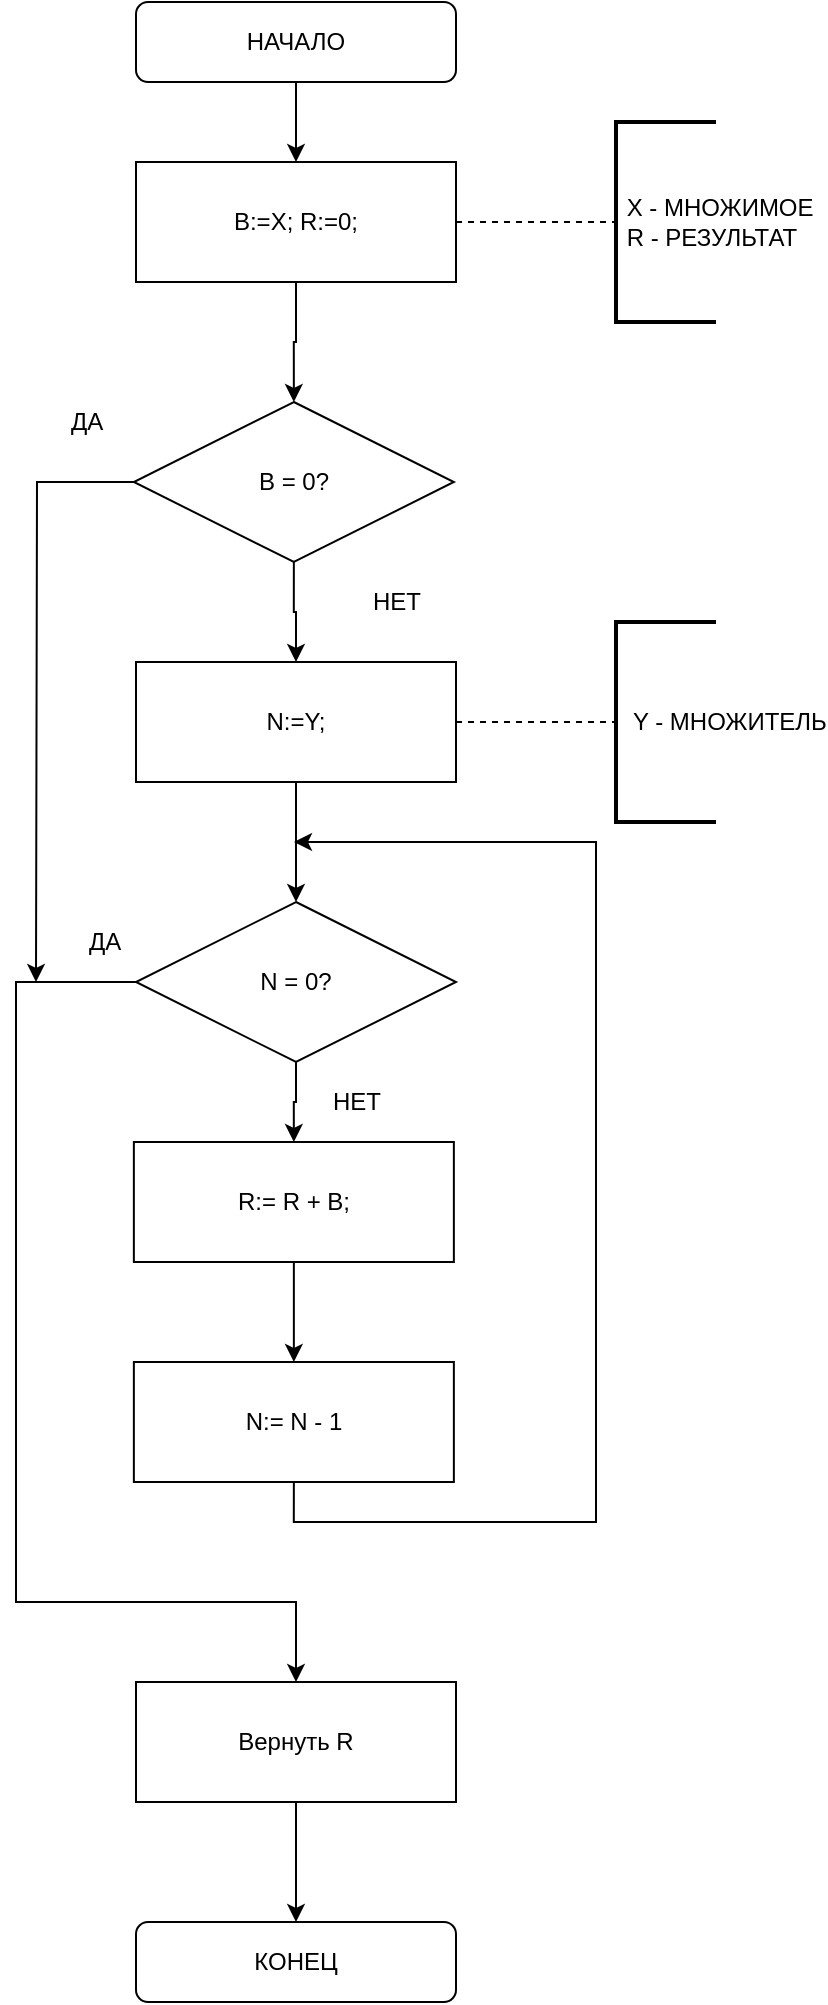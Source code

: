 <mxfile version="16.6.2" type="device"><diagram id="SaBRHGSudDYf9ZXhkf6p" name="Page-1"><mxGraphModel dx="613" dy="927" grid="1" gridSize="10" guides="1" tooltips="1" connect="1" arrows="1" fold="1" page="1" pageScale="1" pageWidth="827" pageHeight="1169" math="0" shadow="0"><root><mxCell id="0"/><mxCell id="1" parent="0"/><mxCell id="pHQvuPZ_B_LzBW3oy3h0-3" style="edgeStyle=orthogonalEdgeStyle;rounded=0;orthogonalLoop=1;jettySize=auto;html=1;exitX=0.5;exitY=1;exitDx=0;exitDy=0;entryX=0.5;entryY=0;entryDx=0;entryDy=0;" parent="1" source="pHQvuPZ_B_LzBW3oy3h0-1" target="pHQvuPZ_B_LzBW3oy3h0-2" edge="1"><mxGeometry relative="1" as="geometry"/></mxCell><mxCell id="pHQvuPZ_B_LzBW3oy3h0-1" value="НАЧАЛО" style="rounded=1;whiteSpace=wrap;html=1;" parent="1" vertex="1"><mxGeometry x="200" y="40" width="160" height="40" as="geometry"/></mxCell><mxCell id="vSgoIKqv2uTuHt5st7Fs-2" style="edgeStyle=orthogonalEdgeStyle;rounded=0;orthogonalLoop=1;jettySize=auto;html=1;exitX=0.5;exitY=1;exitDx=0;exitDy=0;entryX=0.5;entryY=0;entryDx=0;entryDy=0;" parent="1" source="pHQvuPZ_B_LzBW3oy3h0-2" target="w90Kjb7hZTpceDatRR39-4" edge="1"><mxGeometry relative="1" as="geometry"><mxPoint x="280" y="230" as="targetPoint"/></mxGeometry></mxCell><mxCell id="pHQvuPZ_B_LzBW3oy3h0-2" value="B:=X; R:=0;" style="rounded=0;whiteSpace=wrap;html=1;" parent="1" vertex="1"><mxGeometry x="200" y="120" width="160" height="60" as="geometry"/></mxCell><mxCell id="w90Kjb7hZTpceDatRR39-14" style="edgeStyle=orthogonalEdgeStyle;rounded=0;orthogonalLoop=1;jettySize=auto;html=1;exitX=0.5;exitY=1;exitDx=0;exitDy=0;entryX=0.5;entryY=0;entryDx=0;entryDy=0;" edge="1" parent="1" source="pHQvuPZ_B_LzBW3oy3h0-6" target="pHQvuPZ_B_LzBW3oy3h0-13"><mxGeometry relative="1" as="geometry"/></mxCell><mxCell id="pHQvuPZ_B_LzBW3oy3h0-6" value="R:= R + B;" style="rounded=0;whiteSpace=wrap;html=1;" parent="1" vertex="1"><mxGeometry x="198.93" y="610" width="160" height="60" as="geometry"/></mxCell><mxCell id="pHQvuPZ_B_LzBW3oy3h0-12" value="КОНЕЦ" style="rounded=1;whiteSpace=wrap;html=1;" parent="1" vertex="1"><mxGeometry x="200" y="1000" width="160" height="40" as="geometry"/></mxCell><mxCell id="w90Kjb7hZTpceDatRR39-15" style="edgeStyle=orthogonalEdgeStyle;rounded=0;orthogonalLoop=1;jettySize=auto;html=1;exitX=0.5;exitY=1;exitDx=0;exitDy=0;" edge="1" parent="1" source="pHQvuPZ_B_LzBW3oy3h0-13"><mxGeometry relative="1" as="geometry"><mxPoint x="279" y="460" as="targetPoint"/><Array as="points"><mxPoint x="279" y="800"/><mxPoint x="430" y="800"/><mxPoint x="430" y="460"/></Array></mxGeometry></mxCell><mxCell id="pHQvuPZ_B_LzBW3oy3h0-13" value="N:= N - 1" style="rounded=0;whiteSpace=wrap;html=1;" parent="1" vertex="1"><mxGeometry x="198.93" y="720" width="160" height="60" as="geometry"/></mxCell><mxCell id="pHQvuPZ_B_LzBW3oy3h0-17" value="ДА" style="text;html=1;align=center;verticalAlign=middle;resizable=0;points=[];autosize=1;strokeColor=none;fillColor=none;" parent="1" vertex="1"><mxGeometry x="168.93" y="500" width="30" height="20" as="geometry"/></mxCell><mxCell id="pHQvuPZ_B_LzBW3oy3h0-18" value="" style="endArrow=none;dashed=1;html=1;rounded=0;exitX=1;exitY=0.5;exitDx=0;exitDy=0;" parent="1" source="pHQvuPZ_B_LzBW3oy3h0-2" edge="1"><mxGeometry width="50" height="50" relative="1" as="geometry"><mxPoint x="400" y="170" as="sourcePoint"/><mxPoint x="440" y="150" as="targetPoint"/></mxGeometry></mxCell><mxCell id="pHQvuPZ_B_LzBW3oy3h0-19" value="&amp;nbsp;X - МНОЖИМОЕ&lt;br&gt;&amp;nbsp;R - РЕЗУЛЬТАТ" style="strokeWidth=2;html=1;shape=mxgraph.flowchart.annotation_1;align=left;pointerEvents=1;" parent="1" vertex="1"><mxGeometry x="440" y="100" width="50" height="100" as="geometry"/></mxCell><mxCell id="w90Kjb7hZTpceDatRR39-6" style="edgeStyle=orthogonalEdgeStyle;rounded=0;orthogonalLoop=1;jettySize=auto;html=1;exitX=0.5;exitY=1;exitDx=0;exitDy=0;entryX=0.5;entryY=0;entryDx=0;entryDy=0;" edge="1" parent="1" source="w90Kjb7hZTpceDatRR39-4" target="w90Kjb7hZTpceDatRR39-5"><mxGeometry relative="1" as="geometry"/></mxCell><mxCell id="w90Kjb7hZTpceDatRR39-18" style="edgeStyle=orthogonalEdgeStyle;rounded=0;orthogonalLoop=1;jettySize=auto;html=1;exitX=0;exitY=0.5;exitDx=0;exitDy=0;" edge="1" parent="1" source="w90Kjb7hZTpceDatRR39-4"><mxGeometry relative="1" as="geometry"><mxPoint x="150" y="530" as="targetPoint"/></mxGeometry></mxCell><mxCell id="w90Kjb7hZTpceDatRR39-4" value="&lt;span&gt;B = 0?&lt;/span&gt;" style="rhombus;whiteSpace=wrap;html=1;" vertex="1" parent="1"><mxGeometry x="198.93" y="240" width="160" height="80" as="geometry"/></mxCell><mxCell id="w90Kjb7hZTpceDatRR39-11" style="edgeStyle=orthogonalEdgeStyle;rounded=0;orthogonalLoop=1;jettySize=auto;html=1;exitX=0.5;exitY=1;exitDx=0;exitDy=0;entryX=0.5;entryY=0;entryDx=0;entryDy=0;" edge="1" parent="1" source="w90Kjb7hZTpceDatRR39-5" target="w90Kjb7hZTpceDatRR39-10"><mxGeometry relative="1" as="geometry"/></mxCell><mxCell id="w90Kjb7hZTpceDatRR39-5" value="N:=Y;" style="rounded=0;whiteSpace=wrap;html=1;" vertex="1" parent="1"><mxGeometry x="200" y="370" width="160" height="60" as="geometry"/></mxCell><mxCell id="w90Kjb7hZTpceDatRR39-7" value="НЕТ" style="text;html=1;align=center;verticalAlign=middle;resizable=0;points=[];autosize=1;strokeColor=none;fillColor=none;" vertex="1" parent="1"><mxGeometry x="310" y="330" width="40" height="20" as="geometry"/></mxCell><mxCell id="w90Kjb7hZTpceDatRR39-8" value="" style="endArrow=none;dashed=1;html=1;rounded=0;exitX=1;exitY=0.5;exitDx=0;exitDy=0;" edge="1" parent="1" source="w90Kjb7hZTpceDatRR39-5"><mxGeometry width="50" height="50" relative="1" as="geometry"><mxPoint x="350" y="410" as="sourcePoint"/><mxPoint x="440" y="400" as="targetPoint"/></mxGeometry></mxCell><mxCell id="w90Kjb7hZTpceDatRR39-9" value="&amp;nbsp; Y - МНОЖИТЕЛЬ" style="strokeWidth=2;html=1;shape=mxgraph.flowchart.annotation_1;align=left;pointerEvents=1;" vertex="1" parent="1"><mxGeometry x="440" y="350" width="50" height="100" as="geometry"/></mxCell><mxCell id="w90Kjb7hZTpceDatRR39-12" style="edgeStyle=orthogonalEdgeStyle;rounded=0;orthogonalLoop=1;jettySize=auto;html=1;exitX=0.5;exitY=1;exitDx=0;exitDy=0;entryX=0.5;entryY=0;entryDx=0;entryDy=0;" edge="1" parent="1" source="w90Kjb7hZTpceDatRR39-10" target="pHQvuPZ_B_LzBW3oy3h0-6"><mxGeometry relative="1" as="geometry"/></mxCell><mxCell id="w90Kjb7hZTpceDatRR39-16" style="edgeStyle=orthogonalEdgeStyle;rounded=0;orthogonalLoop=1;jettySize=auto;html=1;exitX=0;exitY=0.5;exitDx=0;exitDy=0;entryX=0.5;entryY=0;entryDx=0;entryDy=0;" edge="1" parent="1" source="w90Kjb7hZTpceDatRR39-10" target="w90Kjb7hZTpceDatRR39-20"><mxGeometry relative="1" as="geometry"><mxPoint x="180" y="870" as="targetPoint"/><Array as="points"><mxPoint x="140" y="530"/><mxPoint x="140" y="840"/><mxPoint x="280" y="840"/></Array></mxGeometry></mxCell><mxCell id="w90Kjb7hZTpceDatRR39-10" value="&lt;span&gt;N = 0?&lt;/span&gt;" style="rhombus;whiteSpace=wrap;html=1;" vertex="1" parent="1"><mxGeometry x="200" y="490" width="160" height="80" as="geometry"/></mxCell><mxCell id="w90Kjb7hZTpceDatRR39-13" value="НЕТ" style="text;html=1;align=center;verticalAlign=middle;resizable=0;points=[];autosize=1;strokeColor=none;fillColor=none;" vertex="1" parent="1"><mxGeometry x="290" y="580" width="40" height="20" as="geometry"/></mxCell><mxCell id="w90Kjb7hZTpceDatRR39-17" value="ДА" style="text;html=1;align=center;verticalAlign=middle;resizable=0;points=[];autosize=1;strokeColor=none;fillColor=none;" vertex="1" parent="1"><mxGeometry x="160" y="240" width="30" height="20" as="geometry"/></mxCell><mxCell id="w90Kjb7hZTpceDatRR39-21" style="edgeStyle=orthogonalEdgeStyle;rounded=0;orthogonalLoop=1;jettySize=auto;html=1;exitX=0.5;exitY=1;exitDx=0;exitDy=0;entryX=0.5;entryY=0;entryDx=0;entryDy=0;" edge="1" parent="1" source="w90Kjb7hZTpceDatRR39-20" target="pHQvuPZ_B_LzBW3oy3h0-12"><mxGeometry relative="1" as="geometry"/></mxCell><mxCell id="w90Kjb7hZTpceDatRR39-20" value="Вернуть R" style="rounded=0;whiteSpace=wrap;html=1;" vertex="1" parent="1"><mxGeometry x="200" y="880" width="160" height="60" as="geometry"/></mxCell></root></mxGraphModel></diagram></mxfile>